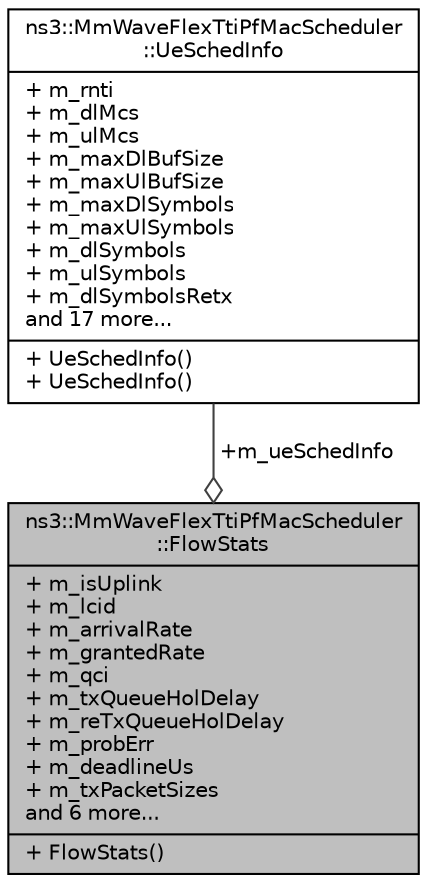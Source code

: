digraph "ns3::MmWaveFlexTtiPfMacScheduler::FlowStats"
{
  edge [fontname="Helvetica",fontsize="10",labelfontname="Helvetica",labelfontsize="10"];
  node [fontname="Helvetica",fontsize="10",shape=record];
  Node1 [label="{ns3::MmWaveFlexTtiPfMacScheduler\l::FlowStats\n|+ m_isUplink\l+ m_lcid\l+ m_arrivalRate\l+ m_grantedRate\l+ m_qci\l+ m_txQueueHolDelay\l+ m_reTxQueueHolDelay\l+ m_probErr\l+ m_deadlineUs\l+ m_txPacketSizes\land 6 more...\l|+ FlowStats()\l}",height=0.2,width=0.4,color="black", fillcolor="grey75", style="filled", fontcolor="black"];
  Node2 -> Node1 [color="grey25",fontsize="10",style="solid",label=" +m_ueSchedInfo" ,arrowhead="odiamond"];
  Node2 [label="{ns3::MmWaveFlexTtiPfMacScheduler\l::UeSchedInfo\n|+ m_rnti\l+ m_dlMcs\l+ m_ulMcs\l+ m_maxDlBufSize\l+ m_maxUlBufSize\l+ m_maxDlSymbols\l+ m_maxUlSymbols\l+ m_dlSymbols\l+ m_ulSymbols\l+ m_dlSymbolsRetx\land 17 more...\l|+ UeSchedInfo()\l+ UeSchedInfo()\l}",height=0.2,width=0.4,color="black", fillcolor="white", style="filled",URL="$d7/d9d/structns3_1_1MmWaveFlexTtiPfMacScheduler_1_1UeSchedInfo.html"];
}
